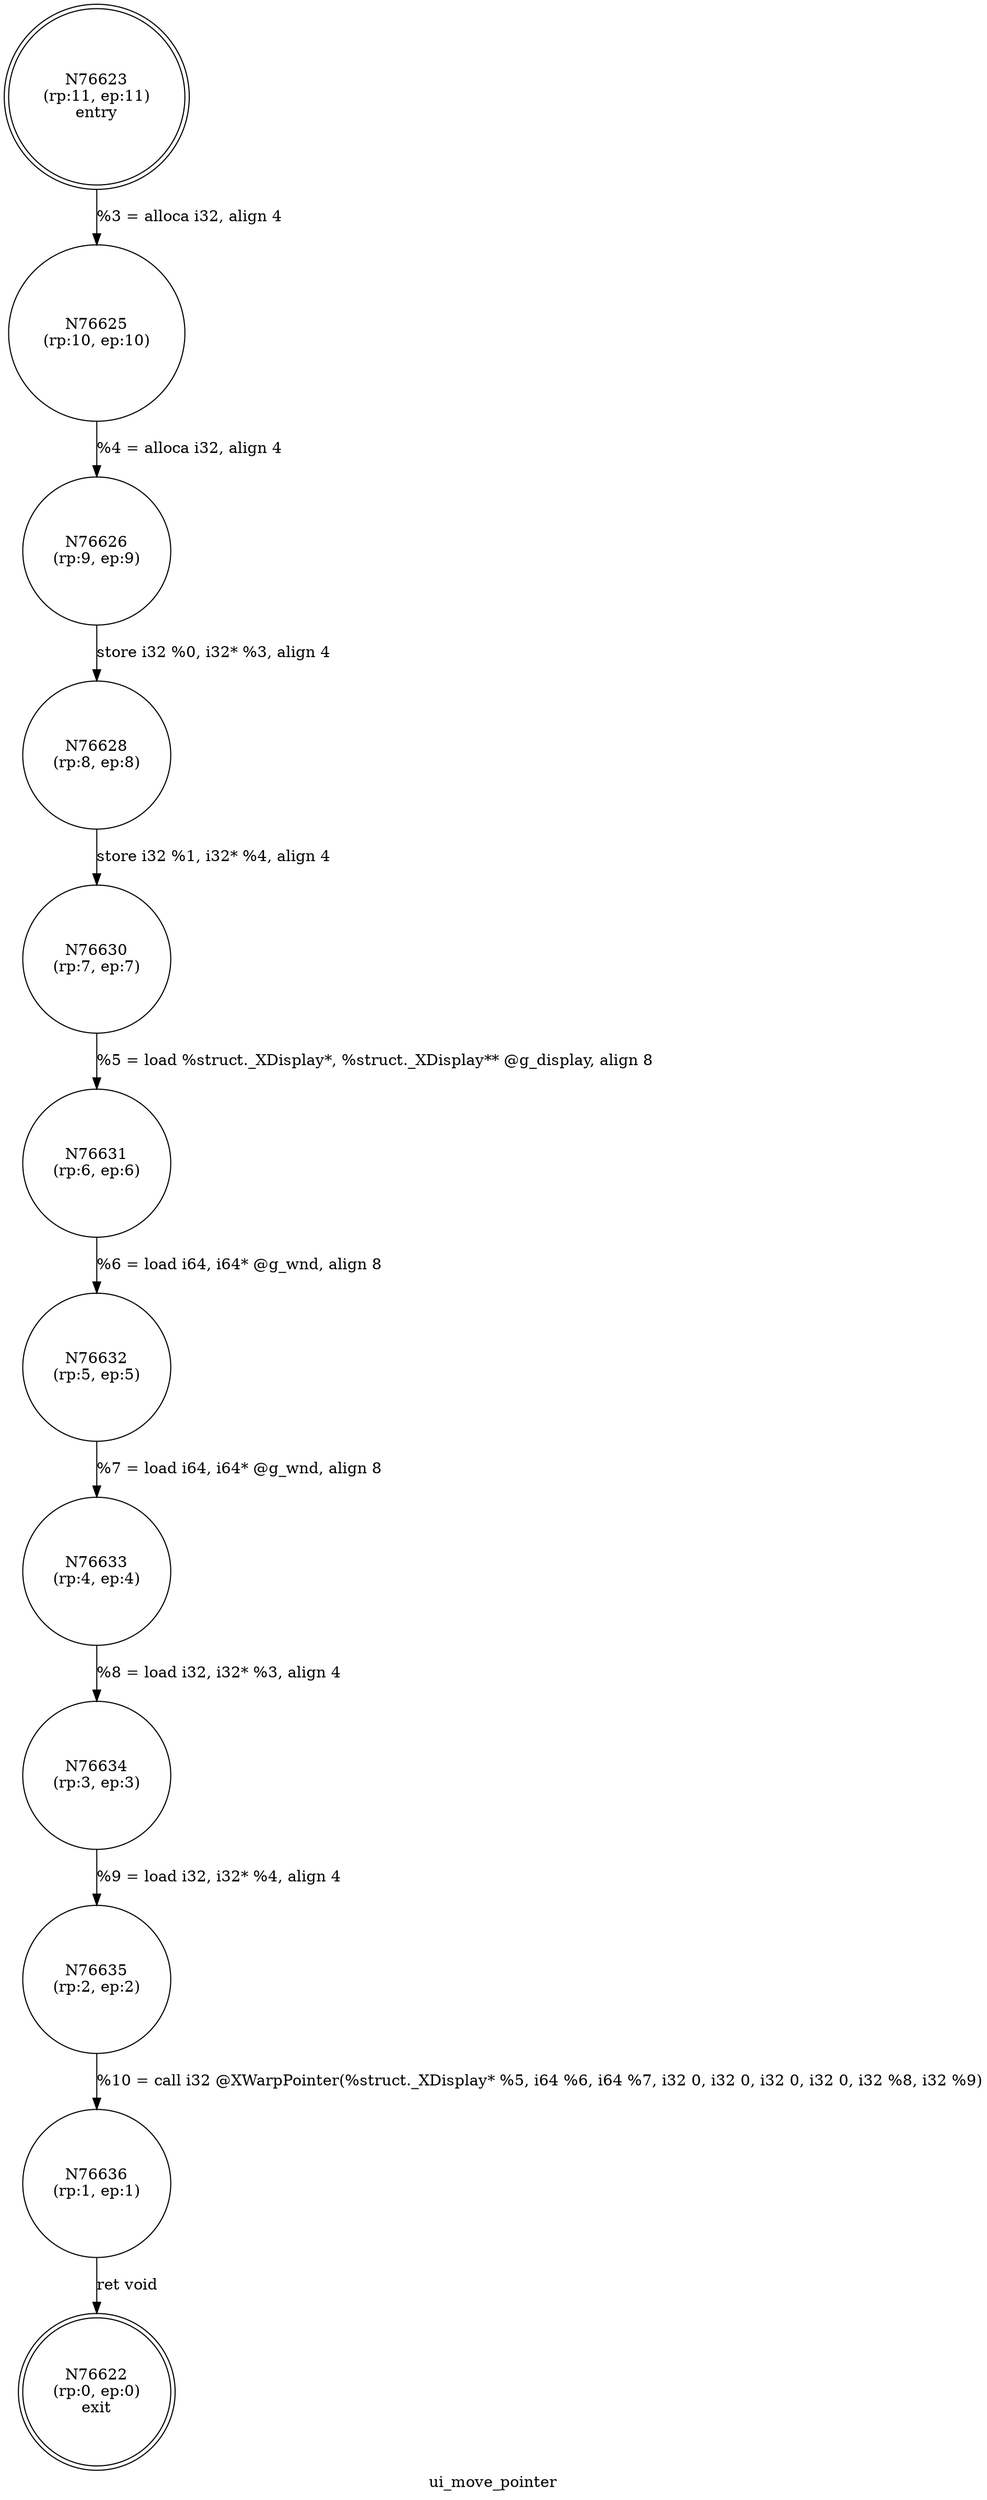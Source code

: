 digraph ui_move_pointer {
label="ui_move_pointer"
76622 [label="N76622\n(rp:0, ep:0)\nexit", shape="doublecircle"]
76623 [label="N76623\n(rp:11, ep:11)\nentry", shape="doublecircle"]
76623 -> 76625 [label="%3 = alloca i32, align 4"]
76625 [label="N76625\n(rp:10, ep:10)", shape="circle"]
76625 -> 76626 [label="%4 = alloca i32, align 4"]
76626 [label="N76626\n(rp:9, ep:9)", shape="circle"]
76626 -> 76628 [label="store i32 %0, i32* %3, align 4"]
76628 [label="N76628\n(rp:8, ep:8)", shape="circle"]
76628 -> 76630 [label="store i32 %1, i32* %4, align 4"]
76630 [label="N76630\n(rp:7, ep:7)", shape="circle"]
76630 -> 76631 [label="%5 = load %struct._XDisplay*, %struct._XDisplay** @g_display, align 8"]
76631 [label="N76631\n(rp:6, ep:6)", shape="circle"]
76631 -> 76632 [label="%6 = load i64, i64* @g_wnd, align 8"]
76632 [label="N76632\n(rp:5, ep:5)", shape="circle"]
76632 -> 76633 [label="%7 = load i64, i64* @g_wnd, align 8"]
76633 [label="N76633\n(rp:4, ep:4)", shape="circle"]
76633 -> 76634 [label="%8 = load i32, i32* %3, align 4"]
76634 [label="N76634\n(rp:3, ep:3)", shape="circle"]
76634 -> 76635 [label="%9 = load i32, i32* %4, align 4"]
76635 [label="N76635\n(rp:2, ep:2)", shape="circle"]
76635 -> 76636 [label="%10 = call i32 @XWarpPointer(%struct._XDisplay* %5, i64 %6, i64 %7, i32 0, i32 0, i32 0, i32 0, i32 %8, i32 %9)"]
76636 [label="N76636\n(rp:1, ep:1)", shape="circle"]
76636 -> 76622 [label="ret void"]
}
